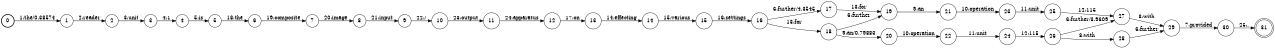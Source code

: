 digraph FST {
rankdir = LR;
size = "8.5,11";
label = "";
center = 1;
orientation = Portrait;
ranksep = "0.4";
nodesep = "0.25";
0 [label = "0", shape = circle, style = bold, fontsize = 14]
	0 -> 1 [label = "1:the/0.38574", fontsize = 14];
1 [label = "1", shape = circle, style = solid, fontsize = 14]
	1 -> 2 [label = "2:reader", fontsize = 14];
2 [label = "2", shape = circle, style = solid, fontsize = 14]
	2 -> 3 [label = "3:unit", fontsize = 14];
3 [label = "3", shape = circle, style = solid, fontsize = 14]
	3 -> 4 [label = "4:1", fontsize = 14];
4 [label = "4", shape = circle, style = solid, fontsize = 14]
	4 -> 5 [label = "5:is", fontsize = 14];
5 [label = "5", shape = circle, style = solid, fontsize = 14]
	5 -> 6 [label = "18:the", fontsize = 14];
6 [label = "6", shape = circle, style = solid, fontsize = 14]
	6 -> 7 [label = "19:composite", fontsize = 14];
7 [label = "7", shape = circle, style = solid, fontsize = 14]
	7 -> 8 [label = "20:image", fontsize = 14];
8 [label = "8", shape = circle, style = solid, fontsize = 14]
	8 -> 9 [label = "21:input", fontsize = 14];
9 [label = "9", shape = circle, style = solid, fontsize = 14]
	9 -> 10 [label = "22:/", fontsize = 14];
10 [label = "10", shape = circle, style = solid, fontsize = 14]
	10 -> 11 [label = "23:output", fontsize = 14];
11 [label = "11", shape = circle, style = solid, fontsize = 14]
	11 -> 12 [label = "24:apparatus", fontsize = 14];
12 [label = "12", shape = circle, style = solid, fontsize = 14]
	12 -> 13 [label = "17:on", fontsize = 14];
13 [label = "13", shape = circle, style = solid, fontsize = 14]
	13 -> 14 [label = "14:effecting", fontsize = 14];
14 [label = "14", shape = circle, style = solid, fontsize = 14]
	14 -> 15 [label = "15:various", fontsize = 14];
15 [label = "15", shape = circle, style = solid, fontsize = 14]
	15 -> 16 [label = "16:settings", fontsize = 14];
16 [label = "16", shape = circle, style = solid, fontsize = 14]
	16 -> 17 [label = "6:further/4.3545", fontsize = 14];
	16 -> 18 [label = "13:for", fontsize = 14];
17 [label = "17", shape = circle, style = solid, fontsize = 14]
	17 -> 19 [label = "13:for", fontsize = 14];
18 [label = "18", shape = circle, style = solid, fontsize = 14]
	18 -> 19 [label = "6:further", fontsize = 14];
	18 -> 20 [label = "9:an/0.79883", fontsize = 14];
19 [label = "19", shape = circle, style = solid, fontsize = 14]
	19 -> 21 [label = "9:an", fontsize = 14];
20 [label = "20", shape = circle, style = solid, fontsize = 14]
	20 -> 22 [label = "10:operation", fontsize = 14];
21 [label = "21", shape = circle, style = solid, fontsize = 14]
	21 -> 23 [label = "10:operation", fontsize = 14];
22 [label = "22", shape = circle, style = solid, fontsize = 14]
	22 -> 24 [label = "11:unit", fontsize = 14];
23 [label = "23", shape = circle, style = solid, fontsize = 14]
	23 -> 25 [label = "11:unit", fontsize = 14];
24 [label = "24", shape = circle, style = solid, fontsize = 14]
	24 -> 26 [label = "12:115", fontsize = 14];
25 [label = "25", shape = circle, style = solid, fontsize = 14]
	25 -> 27 [label = "12:115", fontsize = 14];
26 [label = "26", shape = circle, style = solid, fontsize = 14]
	26 -> 27 [label = "6:further/3.9609", fontsize = 14];
	26 -> 28 [label = "8:with", fontsize = 14];
27 [label = "27", shape = circle, style = solid, fontsize = 14]
	27 -> 29 [label = "8:with", fontsize = 14];
28 [label = "28", shape = circle, style = solid, fontsize = 14]
	28 -> 29 [label = "6:further", fontsize = 14];
29 [label = "29", shape = circle, style = solid, fontsize = 14]
	29 -> 30 [label = "7:provided", fontsize = 14];
30 [label = "30", shape = circle, style = solid, fontsize = 14]
	30 -> 31 [label = "25:.", fontsize = 14];
31 [label = "31", shape = doublecircle, style = solid, fontsize = 14]
}
